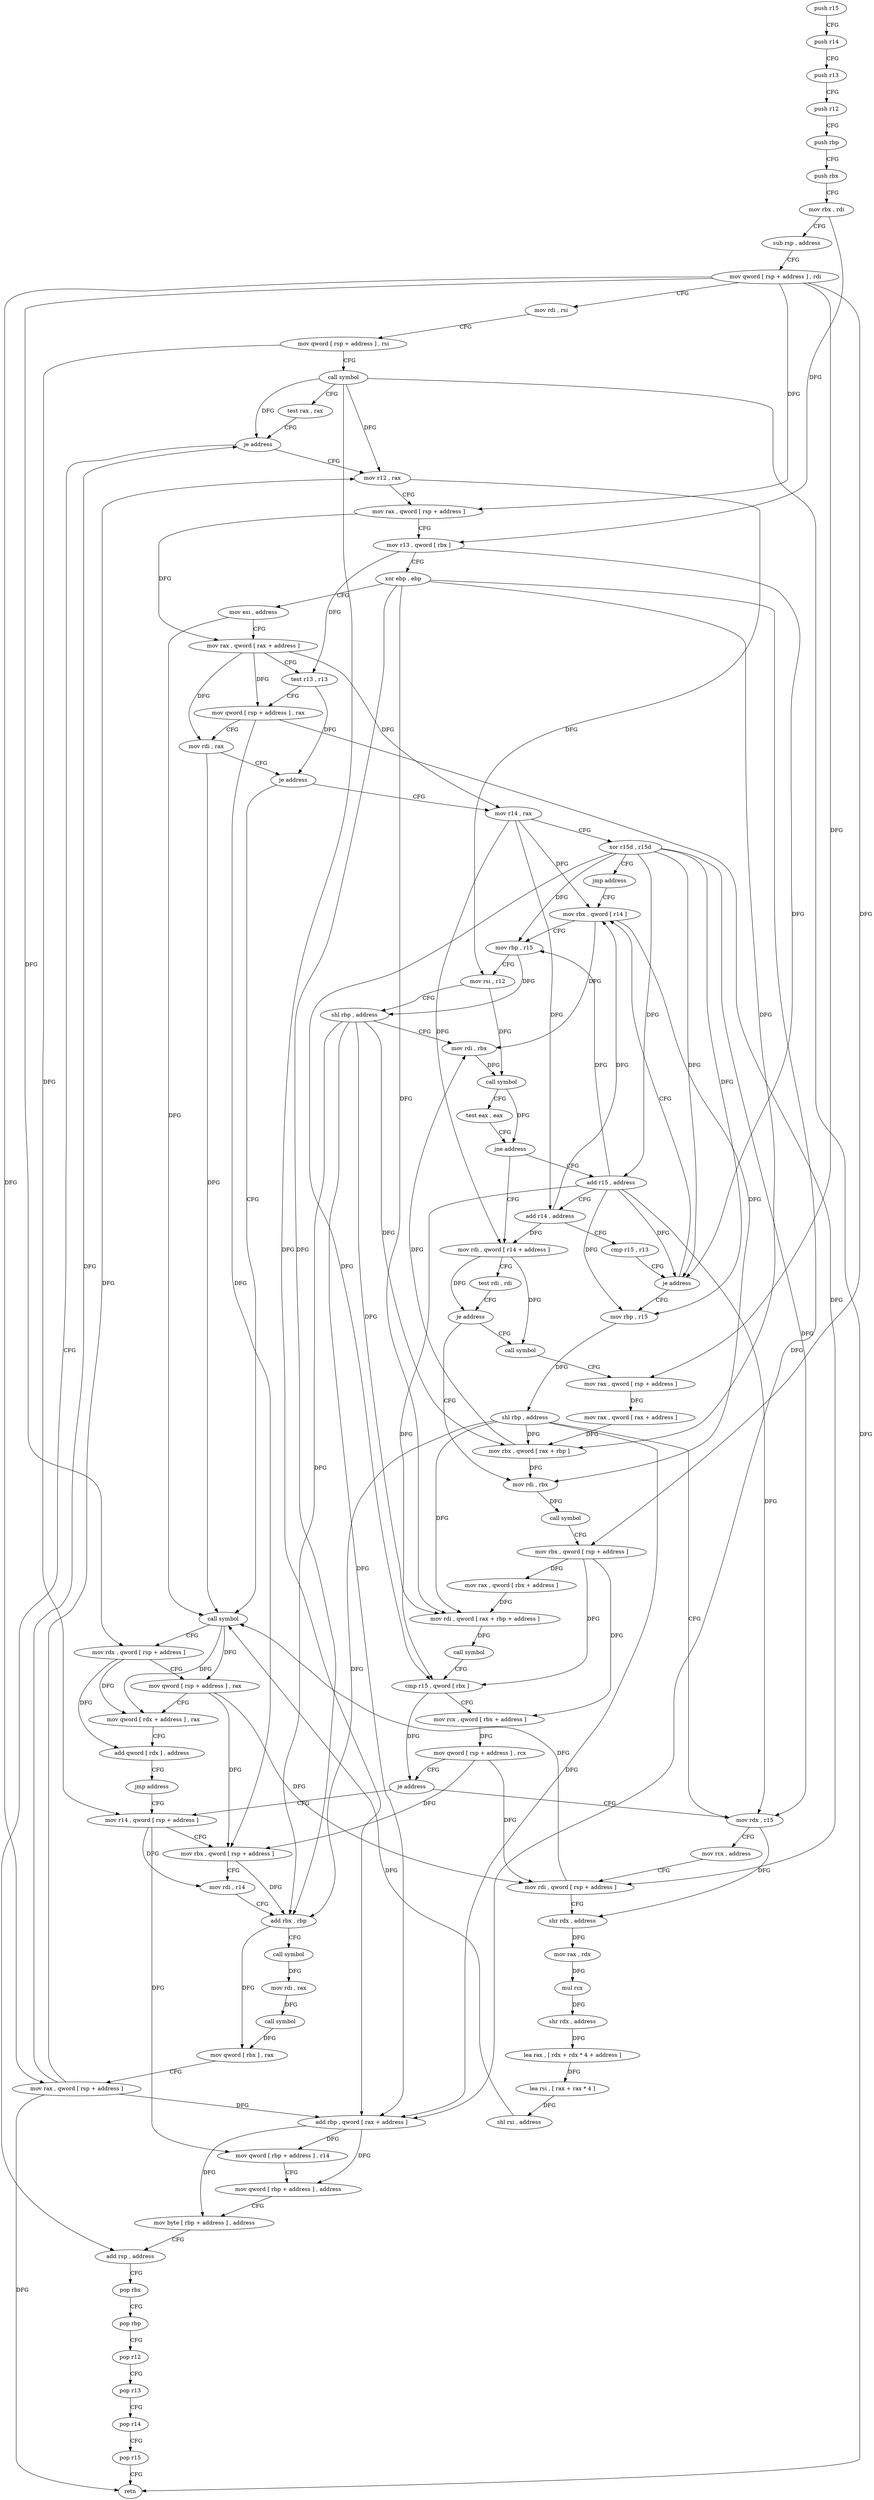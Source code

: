 digraph "func" {
"160816" [label = "push r15" ]
"160818" [label = "push r14" ]
"160820" [label = "push r13" ]
"160822" [label = "push r12" ]
"160824" [label = "push rbp" ]
"160825" [label = "push rbx" ]
"160826" [label = "mov rbx , rdi" ]
"160829" [label = "sub rsp , address" ]
"160833" [label = "mov qword [ rsp + address ] , rdi" ]
"160838" [label = "mov rdi , rsi" ]
"160841" [label = "mov qword [ rsp + address ] , rsi" ]
"160846" [label = "call symbol" ]
"160851" [label = "test rax , rax" ]
"160854" [label = "je address" ]
"161079" [label = "add rsp , address" ]
"160860" [label = "mov r12 , rax" ]
"161083" [label = "pop rbx" ]
"161084" [label = "pop rbp" ]
"161085" [label = "pop r12" ]
"161087" [label = "pop r13" ]
"161089" [label = "pop r14" ]
"161091" [label = "pop r15" ]
"161093" [label = "retn" ]
"160863" [label = "mov rax , qword [ rsp + address ]" ]
"160868" [label = "mov r13 , qword [ rbx ]" ]
"160871" [label = "xor ebp , ebp" ]
"160873" [label = "mov esi , address" ]
"160878" [label = "mov rax , qword [ rax + address ]" ]
"160882" [label = "test r13 , r13" ]
"160885" [label = "mov qword [ rsp + address ] , rax" ]
"160890" [label = "mov rdi , rax" ]
"160893" [label = "je address" ]
"161156" [label = "call symbol" ]
"160899" [label = "mov r14 , rax" ]
"161161" [label = "mov rdx , qword [ rsp + address ]" ]
"161166" [label = "mov qword [ rsp + address ] , rax" ]
"161171" [label = "mov qword [ rdx + address ] , rax" ]
"161175" [label = "add qword [ rdx ] , address" ]
"161179" [label = "jmp address" ]
"161022" [label = "mov r14 , qword [ rsp + address ]" ]
"160902" [label = "xor r15d , r15d" ]
"160905" [label = "jmp address" ]
"160929" [label = "mov rbx , qword [ r14 ]" ]
"161027" [label = "mov rbx , qword [ rsp + address ]" ]
"161032" [label = "mov rdi , r14" ]
"161035" [label = "add rbx , rbp" ]
"161038" [label = "call symbol" ]
"161043" [label = "mov rdi , rax" ]
"161046" [label = "call symbol" ]
"161051" [label = "mov qword [ rbx ] , rax" ]
"161054" [label = "mov rax , qword [ rsp + address ]" ]
"161059" [label = "add rbp , qword [ rax + address ]" ]
"161063" [label = "mov qword [ rbp + address ] , r14" ]
"161067" [label = "mov qword [ rbp + address ] , address" ]
"161075" [label = "mov byte [ rbp + address ] , address" ]
"160932" [label = "mov rbp , r15" ]
"160935" [label = "mov rsi , r12" ]
"160938" [label = "shl rbp , address" ]
"160942" [label = "mov rdi , rbx" ]
"160945" [label = "call symbol" ]
"160950" [label = "test eax , eax" ]
"160952" [label = "jne address" ]
"160912" [label = "add r15 , address" ]
"160954" [label = "mov rdi , qword [ r14 + address ]" ]
"160916" [label = "add r14 , address" ]
"160920" [label = "cmp r15 , r13" ]
"160923" [label = "je address" ]
"161104" [label = "mov rbp , r15" ]
"160958" [label = "test rdi , rdi" ]
"160961" [label = "je address" ]
"160981" [label = "mov rdi , rbx" ]
"160963" [label = "call symbol" ]
"161107" [label = "shl rbp , address" ]
"161111" [label = "mov rdx , r15" ]
"160984" [label = "call symbol" ]
"160989" [label = "mov rbx , qword [ rsp + address ]" ]
"160994" [label = "mov rax , qword [ rbx + address ]" ]
"160998" [label = "mov rdi , qword [ rax + rbp + address ]" ]
"161003" [label = "call symbol" ]
"161008" [label = "cmp r15 , qword [ rbx ]" ]
"161011" [label = "mov rcx , qword [ rbx + address ]" ]
"161015" [label = "mov qword [ rsp + address ] , rcx" ]
"161020" [label = "je address" ]
"160968" [label = "mov rax , qword [ rsp + address ]" ]
"160973" [label = "mov rax , qword [ rax + address ]" ]
"160977" [label = "mov rbx , qword [ rax + rbp ]" ]
"161114" [label = "mov rcx , address" ]
"161124" [label = "mov rdi , qword [ rsp + address ]" ]
"161129" [label = "shr rdx , address" ]
"161133" [label = "mov rax , rdx" ]
"161136" [label = "mul rcx" ]
"161139" [label = "shr rdx , address" ]
"161143" [label = "lea rax , [ rdx + rdx * 4 + address ]" ]
"161148" [label = "lea rsi , [ rax + rax * 4 ]" ]
"161152" [label = "shl rsi , address" ]
"160816" -> "160818" [ label = "CFG" ]
"160818" -> "160820" [ label = "CFG" ]
"160820" -> "160822" [ label = "CFG" ]
"160822" -> "160824" [ label = "CFG" ]
"160824" -> "160825" [ label = "CFG" ]
"160825" -> "160826" [ label = "CFG" ]
"160826" -> "160829" [ label = "CFG" ]
"160826" -> "160868" [ label = "DFG" ]
"160829" -> "160833" [ label = "CFG" ]
"160833" -> "160838" [ label = "CFG" ]
"160833" -> "160863" [ label = "DFG" ]
"160833" -> "161161" [ label = "DFG" ]
"160833" -> "161054" [ label = "DFG" ]
"160833" -> "160989" [ label = "DFG" ]
"160833" -> "160968" [ label = "DFG" ]
"160838" -> "160841" [ label = "CFG" ]
"160841" -> "160846" [ label = "CFG" ]
"160841" -> "161022" [ label = "DFG" ]
"160846" -> "160851" [ label = "CFG" ]
"160846" -> "160854" [ label = "DFG" ]
"160846" -> "161093" [ label = "DFG" ]
"160846" -> "160860" [ label = "DFG" ]
"160846" -> "161059" [ label = "DFG" ]
"160851" -> "160854" [ label = "CFG" ]
"160854" -> "161079" [ label = "CFG" ]
"160854" -> "160860" [ label = "CFG" ]
"161079" -> "161083" [ label = "CFG" ]
"160860" -> "160863" [ label = "CFG" ]
"160860" -> "160935" [ label = "DFG" ]
"161083" -> "161084" [ label = "CFG" ]
"161084" -> "161085" [ label = "CFG" ]
"161085" -> "161087" [ label = "CFG" ]
"161087" -> "161089" [ label = "CFG" ]
"161089" -> "161091" [ label = "CFG" ]
"161091" -> "161093" [ label = "CFG" ]
"160863" -> "160868" [ label = "CFG" ]
"160863" -> "160878" [ label = "DFG" ]
"160868" -> "160871" [ label = "CFG" ]
"160868" -> "160882" [ label = "DFG" ]
"160868" -> "160923" [ label = "DFG" ]
"160871" -> "160873" [ label = "CFG" ]
"160871" -> "161035" [ label = "DFG" ]
"160871" -> "161059" [ label = "DFG" ]
"160871" -> "160998" [ label = "DFG" ]
"160871" -> "160977" [ label = "DFG" ]
"160873" -> "160878" [ label = "CFG" ]
"160873" -> "161156" [ label = "DFG" ]
"160878" -> "160882" [ label = "CFG" ]
"160878" -> "160885" [ label = "DFG" ]
"160878" -> "160890" [ label = "DFG" ]
"160878" -> "160899" [ label = "DFG" ]
"160882" -> "160885" [ label = "CFG" ]
"160882" -> "160893" [ label = "DFG" ]
"160885" -> "160890" [ label = "CFG" ]
"160885" -> "161027" [ label = "DFG" ]
"160885" -> "161124" [ label = "DFG" ]
"160890" -> "160893" [ label = "CFG" ]
"160890" -> "161156" [ label = "DFG" ]
"160893" -> "161156" [ label = "CFG" ]
"160893" -> "160899" [ label = "CFG" ]
"161156" -> "161161" [ label = "CFG" ]
"161156" -> "161166" [ label = "DFG" ]
"161156" -> "161171" [ label = "DFG" ]
"160899" -> "160902" [ label = "CFG" ]
"160899" -> "160929" [ label = "DFG" ]
"160899" -> "160916" [ label = "DFG" ]
"160899" -> "160954" [ label = "DFG" ]
"161161" -> "161166" [ label = "CFG" ]
"161161" -> "161171" [ label = "DFG" ]
"161161" -> "161175" [ label = "DFG" ]
"161166" -> "161171" [ label = "CFG" ]
"161166" -> "161027" [ label = "DFG" ]
"161166" -> "161124" [ label = "DFG" ]
"161171" -> "161175" [ label = "CFG" ]
"161175" -> "161179" [ label = "CFG" ]
"161179" -> "161022" [ label = "CFG" ]
"161022" -> "161027" [ label = "CFG" ]
"161022" -> "161032" [ label = "DFG" ]
"161022" -> "161063" [ label = "DFG" ]
"160902" -> "160905" [ label = "CFG" ]
"160902" -> "160932" [ label = "DFG" ]
"160902" -> "160912" [ label = "DFG" ]
"160902" -> "160923" [ label = "DFG" ]
"160902" -> "161104" [ label = "DFG" ]
"160902" -> "161008" [ label = "DFG" ]
"160902" -> "161111" [ label = "DFG" ]
"160905" -> "160929" [ label = "CFG" ]
"160929" -> "160932" [ label = "CFG" ]
"160929" -> "160942" [ label = "DFG" ]
"160929" -> "160981" [ label = "DFG" ]
"161027" -> "161032" [ label = "CFG" ]
"161027" -> "161035" [ label = "DFG" ]
"161032" -> "161035" [ label = "CFG" ]
"161035" -> "161038" [ label = "CFG" ]
"161035" -> "161051" [ label = "DFG" ]
"161038" -> "161043" [ label = "DFG" ]
"161043" -> "161046" [ label = "DFG" ]
"161046" -> "161051" [ label = "DFG" ]
"161051" -> "161054" [ label = "CFG" ]
"161054" -> "161059" [ label = "DFG" ]
"161054" -> "160854" [ label = "DFG" ]
"161054" -> "160860" [ label = "DFG" ]
"161054" -> "161093" [ label = "DFG" ]
"161059" -> "161063" [ label = "DFG" ]
"161059" -> "161067" [ label = "DFG" ]
"161059" -> "161075" [ label = "DFG" ]
"161063" -> "161067" [ label = "CFG" ]
"161067" -> "161075" [ label = "CFG" ]
"161075" -> "161079" [ label = "CFG" ]
"160932" -> "160935" [ label = "CFG" ]
"160932" -> "160938" [ label = "DFG" ]
"160935" -> "160938" [ label = "CFG" ]
"160935" -> "160945" [ label = "DFG" ]
"160938" -> "160942" [ label = "CFG" ]
"160938" -> "161035" [ label = "DFG" ]
"160938" -> "161059" [ label = "DFG" ]
"160938" -> "160998" [ label = "DFG" ]
"160938" -> "160977" [ label = "DFG" ]
"160942" -> "160945" [ label = "DFG" ]
"160945" -> "160950" [ label = "CFG" ]
"160945" -> "160952" [ label = "DFG" ]
"160950" -> "160952" [ label = "CFG" ]
"160952" -> "160912" [ label = "CFG" ]
"160952" -> "160954" [ label = "CFG" ]
"160912" -> "160916" [ label = "CFG" ]
"160912" -> "160932" [ label = "DFG" ]
"160912" -> "160923" [ label = "DFG" ]
"160912" -> "161104" [ label = "DFG" ]
"160912" -> "161008" [ label = "DFG" ]
"160912" -> "161111" [ label = "DFG" ]
"160954" -> "160958" [ label = "CFG" ]
"160954" -> "160961" [ label = "DFG" ]
"160954" -> "160963" [ label = "DFG" ]
"160916" -> "160920" [ label = "CFG" ]
"160916" -> "160929" [ label = "DFG" ]
"160916" -> "160954" [ label = "DFG" ]
"160920" -> "160923" [ label = "CFG" ]
"160923" -> "161104" [ label = "CFG" ]
"160923" -> "160929" [ label = "CFG" ]
"161104" -> "161107" [ label = "DFG" ]
"160958" -> "160961" [ label = "CFG" ]
"160961" -> "160981" [ label = "CFG" ]
"160961" -> "160963" [ label = "CFG" ]
"160981" -> "160984" [ label = "DFG" ]
"160963" -> "160968" [ label = "CFG" ]
"161107" -> "161111" [ label = "CFG" ]
"161107" -> "161035" [ label = "DFG" ]
"161107" -> "161059" [ label = "DFG" ]
"161107" -> "160998" [ label = "DFG" ]
"161107" -> "160977" [ label = "DFG" ]
"161111" -> "161114" [ label = "CFG" ]
"161111" -> "161129" [ label = "DFG" ]
"160984" -> "160989" [ label = "CFG" ]
"160989" -> "160994" [ label = "DFG" ]
"160989" -> "161008" [ label = "DFG" ]
"160989" -> "161011" [ label = "DFG" ]
"160994" -> "160998" [ label = "DFG" ]
"160998" -> "161003" [ label = "DFG" ]
"161003" -> "161008" [ label = "CFG" ]
"161008" -> "161011" [ label = "CFG" ]
"161008" -> "161020" [ label = "DFG" ]
"161011" -> "161015" [ label = "DFG" ]
"161015" -> "161020" [ label = "CFG" ]
"161015" -> "161027" [ label = "DFG" ]
"161015" -> "161124" [ label = "DFG" ]
"161020" -> "161111" [ label = "CFG" ]
"161020" -> "161022" [ label = "CFG" ]
"160968" -> "160973" [ label = "DFG" ]
"160973" -> "160977" [ label = "DFG" ]
"160977" -> "160981" [ label = "DFG" ]
"160977" -> "160942" [ label = "DFG" ]
"161114" -> "161124" [ label = "CFG" ]
"161124" -> "161129" [ label = "CFG" ]
"161124" -> "161156" [ label = "DFG" ]
"161129" -> "161133" [ label = "DFG" ]
"161133" -> "161136" [ label = "DFG" ]
"161136" -> "161139" [ label = "DFG" ]
"161139" -> "161143" [ label = "DFG" ]
"161143" -> "161148" [ label = "DFG" ]
"161148" -> "161152" [ label = "DFG" ]
"161152" -> "161156" [ label = "DFG" ]
}
